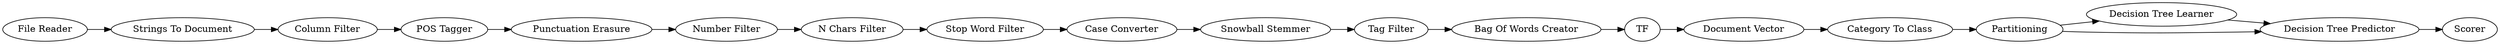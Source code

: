 digraph {
	34 -> 35
	289 -> 7
	291 -> 279
	275 -> 277
	30 -> 31
	29 -> 30
	31 -> 297
	12 -> 296
	277 -> 291
	33 -> 34
	36 -> 12
	297 -> 33
	279 -> 280
	293 -> 29
	35 -> 36
	6 -> 293
	296 -> 275
	277 -> 279
	7 -> 6
	289 [label="File Reader"]
	275 [label="Category To Class"]
	7 [label="Strings To Document"]
	280 [label=Scorer]
	277 [label=Partitioning]
	31 [label="N Chars Filter"]
	291 [label="Decision Tree Learner"]
	6 [label="Column Filter"]
	12 [label=TF]
	296 [label="Document Vector"]
	293 [label="POS Tagger"]
	279 [label="Decision Tree Predictor"]
	35 [label="Tag Filter"]
	34 [label="Snowball Stemmer"]
	29 [label="Punctuation Erasure"]
	36 [label="Bag Of Words Creator"]
	33 [label="Case Converter"]
	30 [label="Number Filter"]
	297 [label="Stop Word Filter"]
	rankdir=LR
}
